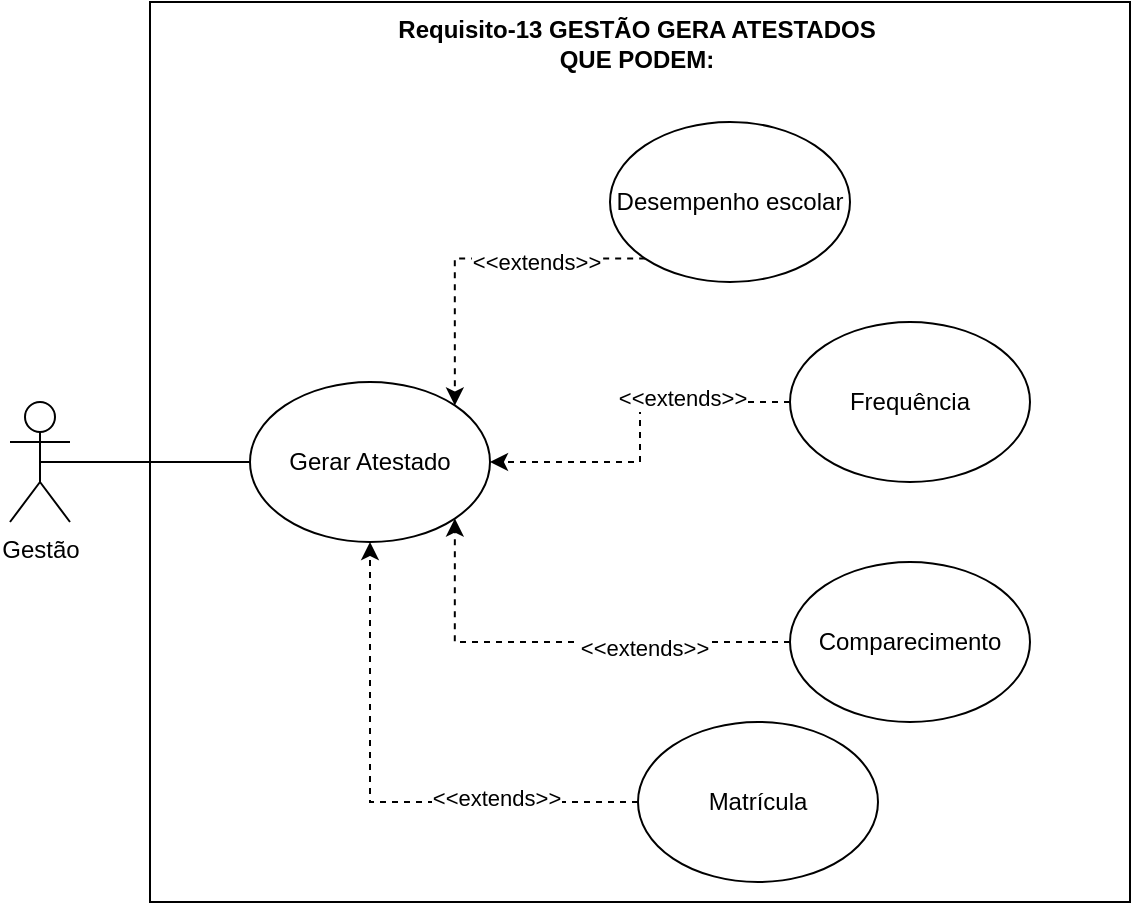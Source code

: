 <mxfile version="26.1.3">
  <diagram name="Página-1" id="DXIpQVb5y31p_lEZ1D8Z">
    <mxGraphModel dx="954" dy="566" grid="1" gridSize="10" guides="1" tooltips="1" connect="1" arrows="1" fold="1" page="1" pageScale="1" pageWidth="827" pageHeight="1169" math="0" shadow="0">
      <root>
        <mxCell id="0" />
        <mxCell id="1" parent="0" />
        <mxCell id="Ez4gp_2cdKdV4mxjFs-Q-8" value="" style="rounded=0;whiteSpace=wrap;html=1;" vertex="1" parent="1">
          <mxGeometry x="170" y="20" width="490" height="450" as="geometry" />
        </mxCell>
        <mxCell id="Ez4gp_2cdKdV4mxjFs-Q-12" style="edgeStyle=orthogonalEdgeStyle;rounded=0;orthogonalLoop=1;jettySize=auto;html=1;exitX=0.5;exitY=0.5;exitDx=0;exitDy=0;exitPerimeter=0;entryX=0;entryY=0.5;entryDx=0;entryDy=0;endArrow=none;startFill=0;" edge="1" parent="1" source="Ez4gp_2cdKdV4mxjFs-Q-7" target="Ez4gp_2cdKdV4mxjFs-Q-11">
          <mxGeometry relative="1" as="geometry" />
        </mxCell>
        <mxCell id="Ez4gp_2cdKdV4mxjFs-Q-7" value="Gestão" style="shape=umlActor;verticalLabelPosition=bottom;verticalAlign=top;html=1;outlineConnect=0;" vertex="1" parent="1">
          <mxGeometry x="100" y="220" width="30" height="60" as="geometry" />
        </mxCell>
        <mxCell id="Ez4gp_2cdKdV4mxjFs-Q-9" value="Requisito-13 GESTÃO GERA ATESTADOS QUE PODEM:" style="text;html=1;align=center;verticalAlign=middle;whiteSpace=wrap;rounded=0;fontStyle=1" vertex="1" parent="1">
          <mxGeometry x="286" y="26" width="255" height="30" as="geometry" />
        </mxCell>
        <mxCell id="Ez4gp_2cdKdV4mxjFs-Q-11" value="Gerar Atestado" style="ellipse;whiteSpace=wrap;html=1;" vertex="1" parent="1">
          <mxGeometry x="220" y="210" width="120" height="80" as="geometry" />
        </mxCell>
        <mxCell id="Ez4gp_2cdKdV4mxjFs-Q-17" style="edgeStyle=orthogonalEdgeStyle;rounded=0;orthogonalLoop=1;jettySize=auto;html=1;exitX=0;exitY=1;exitDx=0;exitDy=0;entryX=1;entryY=0;entryDx=0;entryDy=0;dashed=1;" edge="1" parent="1" source="Ez4gp_2cdKdV4mxjFs-Q-13" target="Ez4gp_2cdKdV4mxjFs-Q-11">
          <mxGeometry relative="1" as="geometry" />
        </mxCell>
        <mxCell id="Ez4gp_2cdKdV4mxjFs-Q-21" value="&amp;lt;&amp;lt;extends&amp;gt;&amp;gt;" style="edgeLabel;html=1;align=center;verticalAlign=middle;resizable=0;points=[];" vertex="1" connectable="0" parent="Ez4gp_2cdKdV4mxjFs-Q-17">
          <mxGeometry x="-0.353" y="1" relative="1" as="geometry">
            <mxPoint as="offset" />
          </mxGeometry>
        </mxCell>
        <mxCell id="Ez4gp_2cdKdV4mxjFs-Q-13" value="Desempenho escolar" style="ellipse;whiteSpace=wrap;html=1;" vertex="1" parent="1">
          <mxGeometry x="400" y="80" width="120" height="80" as="geometry" />
        </mxCell>
        <mxCell id="Ez4gp_2cdKdV4mxjFs-Q-18" style="edgeStyle=orthogonalEdgeStyle;rounded=0;orthogonalLoop=1;jettySize=auto;html=1;exitX=0;exitY=0.5;exitDx=0;exitDy=0;entryX=1;entryY=0.5;entryDx=0;entryDy=0;dashed=1;" edge="1" parent="1" source="Ez4gp_2cdKdV4mxjFs-Q-14" target="Ez4gp_2cdKdV4mxjFs-Q-11">
          <mxGeometry relative="1" as="geometry" />
        </mxCell>
        <mxCell id="Ez4gp_2cdKdV4mxjFs-Q-22" value="&amp;lt;&amp;lt;extends&amp;gt;&amp;gt;" style="edgeLabel;html=1;align=center;verticalAlign=middle;resizable=0;points=[];" vertex="1" connectable="0" parent="Ez4gp_2cdKdV4mxjFs-Q-18">
          <mxGeometry x="-0.4" y="-2" relative="1" as="geometry">
            <mxPoint as="offset" />
          </mxGeometry>
        </mxCell>
        <mxCell id="Ez4gp_2cdKdV4mxjFs-Q-14" value="Frequência" style="ellipse;whiteSpace=wrap;html=1;" vertex="1" parent="1">
          <mxGeometry x="490" y="180" width="120" height="80" as="geometry" />
        </mxCell>
        <mxCell id="Ez4gp_2cdKdV4mxjFs-Q-19" style="edgeStyle=orthogonalEdgeStyle;rounded=0;orthogonalLoop=1;jettySize=auto;html=1;exitX=0;exitY=0.5;exitDx=0;exitDy=0;entryX=1;entryY=1;entryDx=0;entryDy=0;dashed=1;" edge="1" parent="1" source="Ez4gp_2cdKdV4mxjFs-Q-15" target="Ez4gp_2cdKdV4mxjFs-Q-11">
          <mxGeometry relative="1" as="geometry" />
        </mxCell>
        <mxCell id="Ez4gp_2cdKdV4mxjFs-Q-23" value="&amp;lt;&amp;lt;extends&amp;gt;&amp;gt;" style="edgeLabel;html=1;align=center;verticalAlign=middle;resizable=0;points=[];" vertex="1" connectable="0" parent="Ez4gp_2cdKdV4mxjFs-Q-19">
          <mxGeometry x="-0.363" y="3" relative="1" as="geometry">
            <mxPoint as="offset" />
          </mxGeometry>
        </mxCell>
        <mxCell id="Ez4gp_2cdKdV4mxjFs-Q-15" value="Comparecimento" style="ellipse;whiteSpace=wrap;html=1;" vertex="1" parent="1">
          <mxGeometry x="490" y="300" width="120" height="80" as="geometry" />
        </mxCell>
        <mxCell id="Ez4gp_2cdKdV4mxjFs-Q-20" style="edgeStyle=orthogonalEdgeStyle;rounded=0;orthogonalLoop=1;jettySize=auto;html=1;exitX=0;exitY=0.5;exitDx=0;exitDy=0;entryX=0.5;entryY=1;entryDx=0;entryDy=0;dashed=1;" edge="1" parent="1" source="Ez4gp_2cdKdV4mxjFs-Q-16" target="Ez4gp_2cdKdV4mxjFs-Q-11">
          <mxGeometry relative="1" as="geometry" />
        </mxCell>
        <mxCell id="Ez4gp_2cdKdV4mxjFs-Q-24" value="&amp;lt;&amp;lt;extends&amp;gt;&amp;gt;" style="edgeLabel;html=1;align=center;verticalAlign=middle;resizable=0;points=[];" vertex="1" connectable="0" parent="Ez4gp_2cdKdV4mxjFs-Q-20">
          <mxGeometry x="-0.462" y="-2" relative="1" as="geometry">
            <mxPoint as="offset" />
          </mxGeometry>
        </mxCell>
        <mxCell id="Ez4gp_2cdKdV4mxjFs-Q-16" value="Matrícula" style="ellipse;whiteSpace=wrap;html=1;" vertex="1" parent="1">
          <mxGeometry x="414" y="380" width="120" height="80" as="geometry" />
        </mxCell>
      </root>
    </mxGraphModel>
  </diagram>
</mxfile>
